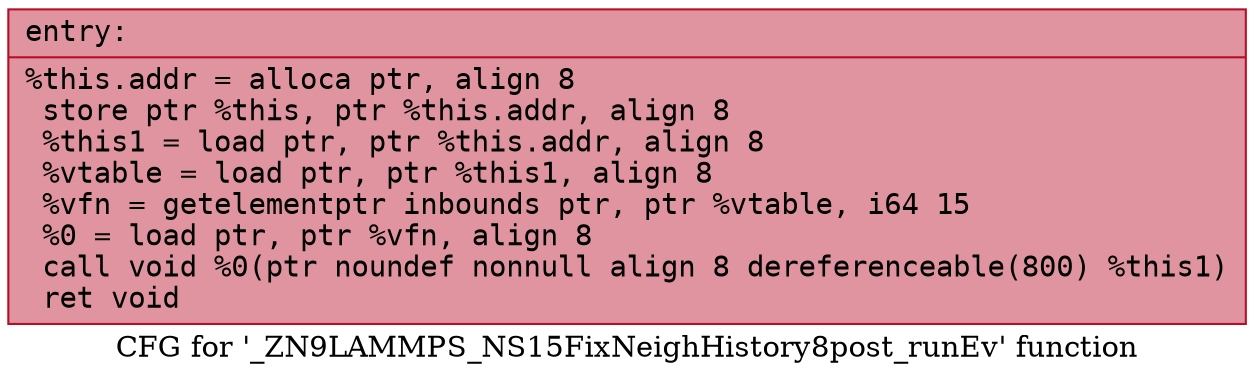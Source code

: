 digraph "CFG for '_ZN9LAMMPS_NS15FixNeighHistory8post_runEv' function" {
	label="CFG for '_ZN9LAMMPS_NS15FixNeighHistory8post_runEv' function";

	Node0x556119abd8d0 [shape=record,color="#b70d28ff", style=filled, fillcolor="#b70d2870" fontname="Courier",label="{entry:\l|  %this.addr = alloca ptr, align 8\l  store ptr %this, ptr %this.addr, align 8\l  %this1 = load ptr, ptr %this.addr, align 8\l  %vtable = load ptr, ptr %this1, align 8\l  %vfn = getelementptr inbounds ptr, ptr %vtable, i64 15\l  %0 = load ptr, ptr %vfn, align 8\l  call void %0(ptr noundef nonnull align 8 dereferenceable(800) %this1)\l  ret void\l}"];
}

